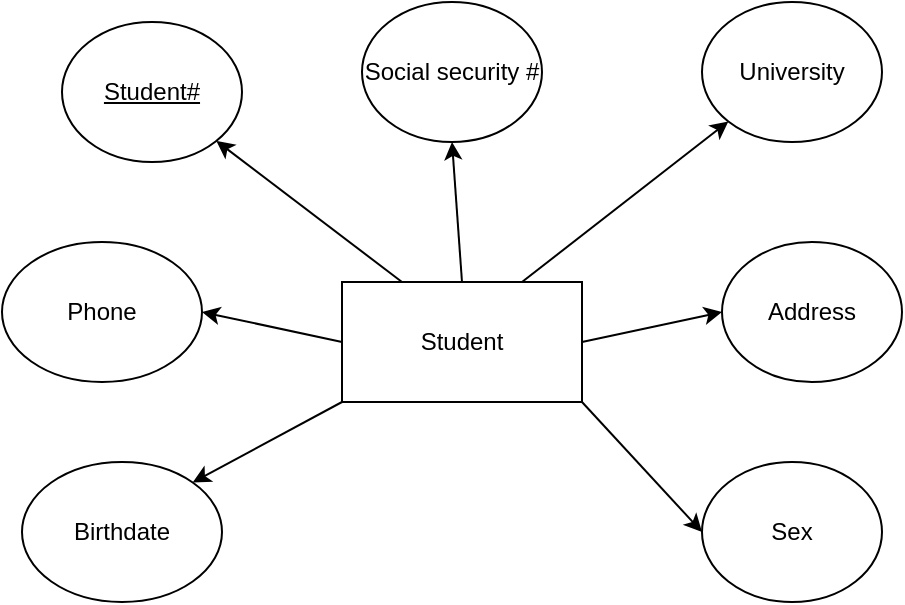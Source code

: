 <mxfile version="24.8.3">
  <diagram name="Trang-1" id="H6paVYBGLt7yHnU0sjlV">
    <mxGraphModel dx="1186" dy="763" grid="1" gridSize="10" guides="1" tooltips="1" connect="1" arrows="1" fold="1" page="1" pageScale="1" pageWidth="827" pageHeight="1169" math="0" shadow="0">
      <root>
        <mxCell id="0" />
        <mxCell id="1" parent="0" />
        <mxCell id="eYxDyk6xbH9Kkhn7azal-1" value="Student" style="rounded=0;whiteSpace=wrap;html=1;" vertex="1" parent="1">
          <mxGeometry x="260" y="310" width="120" height="60" as="geometry" />
        </mxCell>
        <mxCell id="eYxDyk6xbH9Kkhn7azal-2" value="University" style="ellipse;whiteSpace=wrap;html=1;" vertex="1" parent="1">
          <mxGeometry x="440" y="170" width="90" height="70" as="geometry" />
        </mxCell>
        <mxCell id="eYxDyk6xbH9Kkhn7azal-6" value="" style="endArrow=classic;html=1;rounded=0;entryX=0;entryY=1;entryDx=0;entryDy=0;exitX=0.75;exitY=0;exitDx=0;exitDy=0;" edge="1" parent="1" source="eYxDyk6xbH9Kkhn7azal-1" target="eYxDyk6xbH9Kkhn7azal-2">
          <mxGeometry width="50" height="50" relative="1" as="geometry">
            <mxPoint x="340" y="310" as="sourcePoint" />
            <mxPoint x="390" y="260" as="targetPoint" />
          </mxGeometry>
        </mxCell>
        <mxCell id="eYxDyk6xbH9Kkhn7azal-7" value="&lt;u&gt;Student#&lt;/u&gt;" style="ellipse;whiteSpace=wrap;html=1;" vertex="1" parent="1">
          <mxGeometry x="120" y="180" width="90" height="70" as="geometry" />
        </mxCell>
        <mxCell id="eYxDyk6xbH9Kkhn7azal-8" value="Address" style="ellipse;whiteSpace=wrap;html=1;" vertex="1" parent="1">
          <mxGeometry x="450" y="290" width="90" height="70" as="geometry" />
        </mxCell>
        <mxCell id="eYxDyk6xbH9Kkhn7azal-9" value="Social security #" style="ellipse;whiteSpace=wrap;html=1;" vertex="1" parent="1">
          <mxGeometry x="270" y="170" width="90" height="70" as="geometry" />
        </mxCell>
        <mxCell id="eYxDyk6xbH9Kkhn7azal-10" value="Phone" style="ellipse;whiteSpace=wrap;html=1;" vertex="1" parent="1">
          <mxGeometry x="90" y="290" width="100" height="70" as="geometry" />
        </mxCell>
        <mxCell id="eYxDyk6xbH9Kkhn7azal-11" value="Birthdate" style="ellipse;whiteSpace=wrap;html=1;" vertex="1" parent="1">
          <mxGeometry x="100" y="400" width="100" height="70" as="geometry" />
        </mxCell>
        <mxCell id="eYxDyk6xbH9Kkhn7azal-12" value="Sex" style="ellipse;whiteSpace=wrap;html=1;" vertex="1" parent="1">
          <mxGeometry x="440" y="400" width="90" height="70" as="geometry" />
        </mxCell>
        <mxCell id="eYxDyk6xbH9Kkhn7azal-18" value="" style="endArrow=classic;html=1;rounded=0;entryX=0.5;entryY=1;entryDx=0;entryDy=0;exitX=0.5;exitY=0;exitDx=0;exitDy=0;" edge="1" parent="1" source="eYxDyk6xbH9Kkhn7azal-1" target="eYxDyk6xbH9Kkhn7azal-9">
          <mxGeometry width="50" height="50" relative="1" as="geometry">
            <mxPoint x="320" y="310" as="sourcePoint" />
            <mxPoint x="423" y="230" as="targetPoint" />
          </mxGeometry>
        </mxCell>
        <mxCell id="eYxDyk6xbH9Kkhn7azal-19" value="" style="endArrow=classic;html=1;rounded=0;exitX=0.25;exitY=0;exitDx=0;exitDy=0;" edge="1" parent="1" source="eYxDyk6xbH9Kkhn7azal-1" target="eYxDyk6xbH9Kkhn7azal-7">
          <mxGeometry width="50" height="50" relative="1" as="geometry">
            <mxPoint x="180" y="320" as="sourcePoint" />
            <mxPoint x="283" y="240" as="targetPoint" />
          </mxGeometry>
        </mxCell>
        <mxCell id="eYxDyk6xbH9Kkhn7azal-20" value="" style="endArrow=classic;html=1;rounded=0;entryX=1;entryY=0.5;entryDx=0;entryDy=0;exitX=0;exitY=0.5;exitDx=0;exitDy=0;" edge="1" parent="1" source="eYxDyk6xbH9Kkhn7azal-1" target="eYxDyk6xbH9Kkhn7azal-10">
          <mxGeometry width="50" height="50" relative="1" as="geometry">
            <mxPoint x="200" y="350" as="sourcePoint" />
            <mxPoint x="303" y="270" as="targetPoint" />
          </mxGeometry>
        </mxCell>
        <mxCell id="eYxDyk6xbH9Kkhn7azal-21" value="" style="endArrow=classic;html=1;rounded=0;entryX=1;entryY=0;entryDx=0;entryDy=0;exitX=0;exitY=1;exitDx=0;exitDy=0;" edge="1" parent="1" source="eYxDyk6xbH9Kkhn7azal-1" target="eYxDyk6xbH9Kkhn7azal-11">
          <mxGeometry width="50" height="50" relative="1" as="geometry">
            <mxPoint x="390" y="350" as="sourcePoint" />
            <mxPoint x="493" y="270" as="targetPoint" />
          </mxGeometry>
        </mxCell>
        <mxCell id="eYxDyk6xbH9Kkhn7azal-22" value="" style="endArrow=classic;html=1;rounded=0;entryX=0;entryY=0.5;entryDx=0;entryDy=0;exitX=1;exitY=0.5;exitDx=0;exitDy=0;" edge="1" parent="1" source="eYxDyk6xbH9Kkhn7azal-1" target="eYxDyk6xbH9Kkhn7azal-8">
          <mxGeometry width="50" height="50" relative="1" as="geometry">
            <mxPoint x="400" y="360" as="sourcePoint" />
            <mxPoint x="503" y="280" as="targetPoint" />
          </mxGeometry>
        </mxCell>
        <mxCell id="eYxDyk6xbH9Kkhn7azal-23" value="" style="endArrow=classic;html=1;rounded=0;entryX=0;entryY=0.5;entryDx=0;entryDy=0;exitX=1;exitY=1;exitDx=0;exitDy=0;" edge="1" parent="1" source="eYxDyk6xbH9Kkhn7azal-1" target="eYxDyk6xbH9Kkhn7azal-12">
          <mxGeometry width="50" height="50" relative="1" as="geometry">
            <mxPoint x="410" y="370" as="sourcePoint" />
            <mxPoint x="513" y="290" as="targetPoint" />
          </mxGeometry>
        </mxCell>
      </root>
    </mxGraphModel>
  </diagram>
</mxfile>
